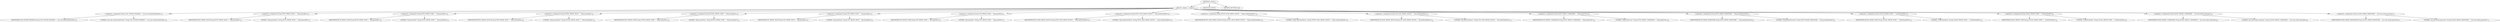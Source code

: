 digraph "&lt;clinit&gt;" {  
"168" [label = <(METHOD,&lt;clinit&gt;)> ]
"169" [label = <(BLOCK,&lt;empty&gt;,&lt;empty&gt;)> ]
"170" [label = <(&lt;operator&gt;.assignment,String USE_SYSTEM_PROXIES = &quot;java.net.useSystemProxies&quot;)<SUB>40</SUB>> ]
"171" [label = <(IDENTIFIER,USE_SYSTEM_PROXIES,String USE_SYSTEM_PROXIES = &quot;java.net.useSystemProxies&quot;)<SUB>40</SUB>> ]
"172" [label = <(LITERAL,&quot;java.net.useSystemProxies&quot;,String USE_SYSTEM_PROXIES = &quot;java.net.useSystemProxies&quot;)<SUB>40</SUB>> ]
"173" [label = <(&lt;operator&gt;.assignment,String HTTP_PROXY_HOST = &quot;http.proxyHost&quot;)<SUB>42</SUB>> ]
"174" [label = <(IDENTIFIER,HTTP_PROXY_HOST,String HTTP_PROXY_HOST = &quot;http.proxyHost&quot;)<SUB>42</SUB>> ]
"175" [label = <(LITERAL,&quot;http.proxyHost&quot;,String HTTP_PROXY_HOST = &quot;http.proxyHost&quot;)<SUB>42</SUB>> ]
"176" [label = <(&lt;operator&gt;.assignment,String HTTP_PROXY_PORT = &quot;http.proxyPort&quot;)<SUB>44</SUB>> ]
"177" [label = <(IDENTIFIER,HTTP_PROXY_PORT,String HTTP_PROXY_PORT = &quot;http.proxyPort&quot;)<SUB>44</SUB>> ]
"178" [label = <(LITERAL,&quot;http.proxyPort&quot;,String HTTP_PROXY_PORT = &quot;http.proxyPort&quot;)<SUB>44</SUB>> ]
"179" [label = <(&lt;operator&gt;.assignment,String HTTPS_PROXY_HOST = &quot;https.proxyHost&quot;)<SUB>46</SUB>> ]
"180" [label = <(IDENTIFIER,HTTPS_PROXY_HOST,String HTTPS_PROXY_HOST = &quot;https.proxyHost&quot;)<SUB>46</SUB>> ]
"181" [label = <(LITERAL,&quot;https.proxyHost&quot;,String HTTPS_PROXY_HOST = &quot;https.proxyHost&quot;)<SUB>46</SUB>> ]
"182" [label = <(&lt;operator&gt;.assignment,String HTTPS_PROXY_PORT = &quot;https.proxyPort&quot;)<SUB>48</SUB>> ]
"183" [label = <(IDENTIFIER,HTTPS_PROXY_PORT,String HTTPS_PROXY_PORT = &quot;https.proxyPort&quot;)<SUB>48</SUB>> ]
"184" [label = <(LITERAL,&quot;https.proxyPort&quot;,String HTTPS_PROXY_PORT = &quot;https.proxyPort&quot;)<SUB>48</SUB>> ]
"185" [label = <(&lt;operator&gt;.assignment,String FTP_PROXY_HOST = &quot;ftp.proxyHost&quot;)<SUB>50</SUB>> ]
"186" [label = <(IDENTIFIER,FTP_PROXY_HOST,String FTP_PROXY_HOST = &quot;ftp.proxyHost&quot;)<SUB>50</SUB>> ]
"187" [label = <(LITERAL,&quot;ftp.proxyHost&quot;,String FTP_PROXY_HOST = &quot;ftp.proxyHost&quot;)<SUB>50</SUB>> ]
"188" [label = <(&lt;operator&gt;.assignment,String FTP_PROXY_PORT = &quot;ftp.proxyPort&quot;)<SUB>52</SUB>> ]
"189" [label = <(IDENTIFIER,FTP_PROXY_PORT,String FTP_PROXY_PORT = &quot;ftp.proxyPort&quot;)<SUB>52</SUB>> ]
"190" [label = <(LITERAL,&quot;ftp.proxyPort&quot;,String FTP_PROXY_PORT = &quot;ftp.proxyPort&quot;)<SUB>52</SUB>> ]
"191" [label = <(&lt;operator&gt;.assignment,String HTTP_NON_PROXY_HOSTS = &quot;http.nonProxyHosts&quot;)<SUB>54</SUB>> ]
"192" [label = <(IDENTIFIER,HTTP_NON_PROXY_HOSTS,String HTTP_NON_PROXY_HOSTS = &quot;http.nonProxyHosts&quot;)<SUB>54</SUB>> ]
"193" [label = <(LITERAL,&quot;http.nonProxyHosts&quot;,String HTTP_NON_PROXY_HOSTS = &quot;http.nonProxyHosts&quot;)<SUB>54</SUB>> ]
"194" [label = <(&lt;operator&gt;.assignment,String HTTPS_NON_PROXY_HOSTS = &quot;https.nonProxyHosts&quot;)<SUB>56</SUB>> ]
"195" [label = <(IDENTIFIER,HTTPS_NON_PROXY_HOSTS,String HTTPS_NON_PROXY_HOSTS = &quot;https.nonProxyHosts&quot;)<SUB>56</SUB>> ]
"196" [label = <(LITERAL,&quot;https.nonProxyHosts&quot;,String HTTPS_NON_PROXY_HOSTS = &quot;https.nonProxyHosts&quot;)<SUB>56</SUB>> ]
"197" [label = <(&lt;operator&gt;.assignment,String FTP_NON_PROXY_HOSTS = &quot;ftp.nonProxyHosts&quot;)<SUB>58</SUB>> ]
"198" [label = <(IDENTIFIER,FTP_NON_PROXY_HOSTS,String FTP_NON_PROXY_HOSTS = &quot;ftp.nonProxyHosts&quot;)<SUB>58</SUB>> ]
"199" [label = <(LITERAL,&quot;ftp.nonProxyHosts&quot;,String FTP_NON_PROXY_HOSTS = &quot;ftp.nonProxyHosts&quot;)<SUB>58</SUB>> ]
"200" [label = <(&lt;operator&gt;.assignment,String HTTP_PROXY_USERNAME = &quot;http.proxyUser&quot;)<SUB>60</SUB>> ]
"201" [label = <(IDENTIFIER,HTTP_PROXY_USERNAME,String HTTP_PROXY_USERNAME = &quot;http.proxyUser&quot;)<SUB>60</SUB>> ]
"202" [label = <(LITERAL,&quot;http.proxyUser&quot;,String HTTP_PROXY_USERNAME = &quot;http.proxyUser&quot;)<SUB>60</SUB>> ]
"203" [label = <(&lt;operator&gt;.assignment,String HTTP_PROXY_PASSWORD = &quot;http.proxyPassword&quot;)<SUB>62</SUB>> ]
"204" [label = <(IDENTIFIER,HTTP_PROXY_PASSWORD,String HTTP_PROXY_PASSWORD = &quot;http.proxyPassword&quot;)<SUB>62</SUB>> ]
"205" [label = <(LITERAL,&quot;http.proxyPassword&quot;,String HTTP_PROXY_PASSWORD = &quot;http.proxyPassword&quot;)<SUB>62</SUB>> ]
"206" [label = <(&lt;operator&gt;.assignment,String SOCKS_PROXY_HOST = &quot;socksProxyHost&quot;)<SUB>64</SUB>> ]
"207" [label = <(IDENTIFIER,SOCKS_PROXY_HOST,String SOCKS_PROXY_HOST = &quot;socksProxyHost&quot;)<SUB>64</SUB>> ]
"208" [label = <(LITERAL,&quot;socksProxyHost&quot;,String SOCKS_PROXY_HOST = &quot;socksProxyHost&quot;)<SUB>64</SUB>> ]
"209" [label = <(&lt;operator&gt;.assignment,String SOCKS_PROXY_PORT = &quot;socksProxyPort&quot;)<SUB>66</SUB>> ]
"210" [label = <(IDENTIFIER,SOCKS_PROXY_PORT,String SOCKS_PROXY_PORT = &quot;socksProxyPort&quot;)<SUB>66</SUB>> ]
"211" [label = <(LITERAL,&quot;socksProxyPort&quot;,String SOCKS_PROXY_PORT = &quot;socksProxyPort&quot;)<SUB>66</SUB>> ]
"212" [label = <(&lt;operator&gt;.assignment,String SOCKS_PROXY_USERNAME = &quot;java.net.socks.username&quot;)<SUB>68</SUB>> ]
"213" [label = <(IDENTIFIER,SOCKS_PROXY_USERNAME,String SOCKS_PROXY_USERNAME = &quot;java.net.socks.username&quot;)<SUB>68</SUB>> ]
"214" [label = <(LITERAL,&quot;java.net.socks.username&quot;,String SOCKS_PROXY_USERNAME = &quot;java.net.socks.username&quot;)<SUB>68</SUB>> ]
"215" [label = <(&lt;operator&gt;.assignment,String SOCKS_PROXY_PASSWORD = &quot;java.net.socks.password&quot;)<SUB>70</SUB>> ]
"216" [label = <(IDENTIFIER,SOCKS_PROXY_PASSWORD,String SOCKS_PROXY_PASSWORD = &quot;java.net.socks.password&quot;)<SUB>70</SUB>> ]
"217" [label = <(LITERAL,&quot;java.net.socks.password&quot;,String SOCKS_PROXY_PASSWORD = &quot;java.net.socks.password&quot;)<SUB>70</SUB>> ]
"218" [label = <(MODIFIER,STATIC)> ]
"219" [label = <(METHOD_RETURN,void)> ]
  "168" -> "169" 
  "168" -> "218" 
  "168" -> "219" 
  "169" -> "170" 
  "169" -> "173" 
  "169" -> "176" 
  "169" -> "179" 
  "169" -> "182" 
  "169" -> "185" 
  "169" -> "188" 
  "169" -> "191" 
  "169" -> "194" 
  "169" -> "197" 
  "169" -> "200" 
  "169" -> "203" 
  "169" -> "206" 
  "169" -> "209" 
  "169" -> "212" 
  "169" -> "215" 
  "170" -> "171" 
  "170" -> "172" 
  "173" -> "174" 
  "173" -> "175" 
  "176" -> "177" 
  "176" -> "178" 
  "179" -> "180" 
  "179" -> "181" 
  "182" -> "183" 
  "182" -> "184" 
  "185" -> "186" 
  "185" -> "187" 
  "188" -> "189" 
  "188" -> "190" 
  "191" -> "192" 
  "191" -> "193" 
  "194" -> "195" 
  "194" -> "196" 
  "197" -> "198" 
  "197" -> "199" 
  "200" -> "201" 
  "200" -> "202" 
  "203" -> "204" 
  "203" -> "205" 
  "206" -> "207" 
  "206" -> "208" 
  "209" -> "210" 
  "209" -> "211" 
  "212" -> "213" 
  "212" -> "214" 
  "215" -> "216" 
  "215" -> "217" 
}
